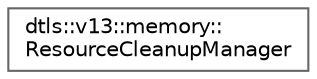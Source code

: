 digraph "Graphical Class Hierarchy"
{
 // LATEX_PDF_SIZE
  bgcolor="transparent";
  edge [fontname=Helvetica,fontsize=10,labelfontname=Helvetica,labelfontsize=10];
  node [fontname=Helvetica,fontsize=10,shape=box,height=0.2,width=0.4];
  rankdir="LR";
  Node0 [id="Node000000",label="dtls::v13::memory::\lResourceCleanupManager",height=0.2,width=0.4,color="grey40", fillcolor="white", style="filled",URL="$classdtls_1_1v13_1_1memory_1_1ResourceCleanupManager.html",tooltip=" "];
}
